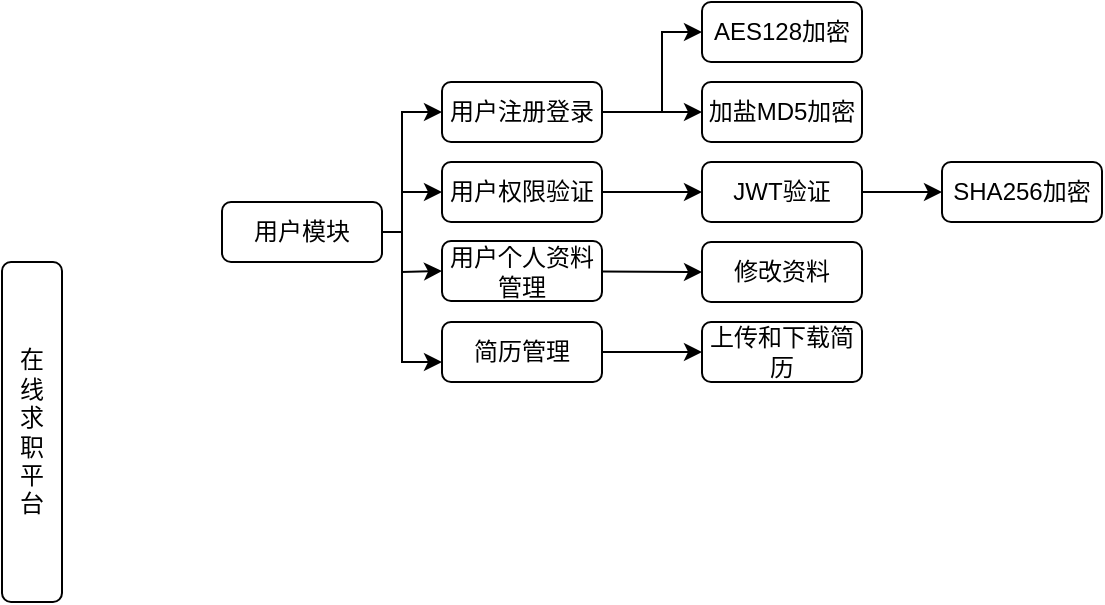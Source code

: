 <mxfile>
    <diagram id="B3PjoH2EEpPeNabP4uMO" name="第 1 页">
        <mxGraphModel dx="253" dy="229" grid="1" gridSize="10" guides="1" tooltips="1" connect="1" arrows="1" fold="1" page="1" pageScale="1" pageWidth="827" pageHeight="1169" math="0" shadow="0">
            <root>
                <mxCell id="0"/>
                <mxCell id="1" parent="0"/>
                <mxCell id="140" value="在&lt;br&gt;线&lt;br&gt;求&lt;br&gt;职&lt;br&gt;平&lt;br&gt;台" style="rounded=1;whiteSpace=wrap;html=1;" vertex="1" parent="1">
                    <mxGeometry x="160" y="580" width="30" height="170" as="geometry"/>
                </mxCell>
                <mxCell id="158" style="edgeStyle=none;rounded=0;html=1;entryX=0;entryY=0.5;entryDx=0;entryDy=0;" edge="1" parent="1" source="141" target="142">
                    <mxGeometry relative="1" as="geometry">
                        <Array as="points">
                            <mxPoint x="360" y="565"/>
                            <mxPoint x="360" y="505"/>
                        </Array>
                    </mxGeometry>
                </mxCell>
                <mxCell id="159" style="edgeStyle=none;rounded=0;html=1;entryX=0;entryY=0.5;entryDx=0;entryDy=0;" edge="1" parent="1" target="143">
                    <mxGeometry relative="1" as="geometry">
                        <mxPoint x="360" y="545" as="sourcePoint"/>
                    </mxGeometry>
                </mxCell>
                <mxCell id="160" style="edgeStyle=none;rounded=0;html=1;entryX=0;entryY=0.667;entryDx=0;entryDy=0;entryPerimeter=0;" edge="1" parent="1" source="141" target="155">
                    <mxGeometry relative="1" as="geometry">
                        <Array as="points">
                            <mxPoint x="360" y="565"/>
                            <mxPoint x="360" y="630"/>
                        </Array>
                    </mxGeometry>
                </mxCell>
                <mxCell id="161" style="edgeStyle=none;rounded=0;html=1;entryX=0;entryY=0.5;entryDx=0;entryDy=0;" edge="1" parent="1" source="141" target="144">
                    <mxGeometry relative="1" as="geometry">
                        <Array as="points">
                            <mxPoint x="360" y="565"/>
                            <mxPoint x="360" y="585"/>
                        </Array>
                    </mxGeometry>
                </mxCell>
                <mxCell id="141" value="用户模块" style="rounded=1;whiteSpace=wrap;html=1;" vertex="1" parent="1">
                    <mxGeometry x="270" y="550" width="80" height="30" as="geometry"/>
                </mxCell>
                <mxCell id="148" style="edgeStyle=none;html=1;entryX=0;entryY=0.5;entryDx=0;entryDy=0;rounded=0;" edge="1" parent="1" source="142" target="147">
                    <mxGeometry relative="1" as="geometry">
                        <Array as="points">
                            <mxPoint x="490" y="505"/>
                            <mxPoint x="490" y="465"/>
                        </Array>
                    </mxGeometry>
                </mxCell>
                <mxCell id="150" style="edgeStyle=none;rounded=0;html=1;entryX=0;entryY=0.5;entryDx=0;entryDy=0;" edge="1" parent="1" source="142" target="149">
                    <mxGeometry relative="1" as="geometry"/>
                </mxCell>
                <mxCell id="142" value="用户注册登录" style="rounded=1;whiteSpace=wrap;html=1;" vertex="1" parent="1">
                    <mxGeometry x="380" y="490" width="80" height="30" as="geometry"/>
                </mxCell>
                <mxCell id="145" style="edgeStyle=none;html=1;entryX=0;entryY=0.5;entryDx=0;entryDy=0;" edge="1" parent="1" source="143" target="146">
                    <mxGeometry relative="1" as="geometry">
                        <mxPoint x="500" y="545" as="targetPoint"/>
                    </mxGeometry>
                </mxCell>
                <mxCell id="143" value="用户权限验证" style="rounded=1;whiteSpace=wrap;html=1;" vertex="1" parent="1">
                    <mxGeometry x="380" y="530" width="80" height="30" as="geometry"/>
                </mxCell>
                <mxCell id="154" style="edgeStyle=none;rounded=0;html=1;entryX=0;entryY=0.5;entryDx=0;entryDy=0;" edge="1" parent="1" source="144" target="153">
                    <mxGeometry relative="1" as="geometry"/>
                </mxCell>
                <mxCell id="144" value="用户个人资料管理" style="rounded=1;whiteSpace=wrap;html=1;" vertex="1" parent="1">
                    <mxGeometry x="380" y="569.5" width="80" height="30" as="geometry"/>
                </mxCell>
                <mxCell id="151" style="edgeStyle=none;rounded=0;html=1;" edge="1" parent="1" source="146">
                    <mxGeometry relative="1" as="geometry">
                        <mxPoint x="630" y="545" as="targetPoint"/>
                    </mxGeometry>
                </mxCell>
                <mxCell id="146" value="JWT验证" style="rounded=1;whiteSpace=wrap;html=1;" vertex="1" parent="1">
                    <mxGeometry x="510" y="530" width="80" height="30" as="geometry"/>
                </mxCell>
                <mxCell id="147" value="AES128加密" style="rounded=1;whiteSpace=wrap;html=1;" vertex="1" parent="1">
                    <mxGeometry x="510" y="450" width="80" height="30" as="geometry"/>
                </mxCell>
                <mxCell id="149" value="加盐MD5加密" style="rounded=1;whiteSpace=wrap;html=1;" vertex="1" parent="1">
                    <mxGeometry x="510" y="490" width="80" height="30" as="geometry"/>
                </mxCell>
                <mxCell id="152" value="SHA256加密" style="rounded=1;whiteSpace=wrap;html=1;" vertex="1" parent="1">
                    <mxGeometry x="630" y="530" width="80" height="30" as="geometry"/>
                </mxCell>
                <mxCell id="153" value="修改资料" style="rounded=1;whiteSpace=wrap;html=1;" vertex="1" parent="1">
                    <mxGeometry x="510" y="570" width="80" height="30" as="geometry"/>
                </mxCell>
                <mxCell id="157" style="edgeStyle=none;rounded=0;html=1;entryX=0;entryY=0.5;entryDx=0;entryDy=0;" edge="1" parent="1" source="155" target="156">
                    <mxGeometry relative="1" as="geometry"/>
                </mxCell>
                <mxCell id="155" value="简历管理" style="rounded=1;whiteSpace=wrap;html=1;" vertex="1" parent="1">
                    <mxGeometry x="380" y="610" width="80" height="30" as="geometry"/>
                </mxCell>
                <mxCell id="156" value="上传和下载简历" style="rounded=1;whiteSpace=wrap;html=1;" vertex="1" parent="1">
                    <mxGeometry x="510" y="610" width="80" height="30" as="geometry"/>
                </mxCell>
            </root>
        </mxGraphModel>
    </diagram>
</mxfile>